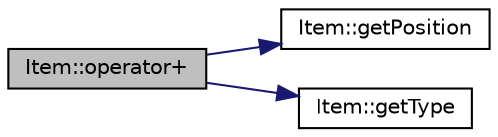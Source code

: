 digraph "Item::operator+"
{
 // LATEX_PDF_SIZE
  edge [fontname="Helvetica",fontsize="10",labelfontname="Helvetica",labelfontsize="10"];
  node [fontname="Helvetica",fontsize="10",shape=record];
  rankdir="LR";
  Node1 [label="Item::operator+",height=0.2,width=0.4,color="black", fillcolor="grey75", style="filled", fontcolor="black",tooltip=" "];
  Node1 -> Node2 [color="midnightblue",fontsize="10",style="solid"];
  Node2 [label="Item::getPosition",height=0.2,width=0.4,color="black", fillcolor="white", style="filled",URL="$class_item.html#a211bfeaf91adf4df391f00a2d27187f5",tooltip=" "];
  Node1 -> Node3 [color="midnightblue",fontsize="10",style="solid"];
  Node3 [label="Item::getType",height=0.2,width=0.4,color="black", fillcolor="white", style="filled",URL="$class_item.html#aa3d4226ca25ed54355846d1dcabd1428",tooltip=" "];
}
